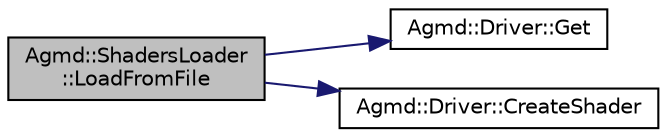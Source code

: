 digraph "Agmd::ShadersLoader::LoadFromFile"
{
  edge [fontname="Helvetica",fontsize="10",labelfontname="Helvetica",labelfontsize="10"];
  node [fontname="Helvetica",fontsize="10",shape=record];
  rankdir="LR";
  Node1 [label="Agmd::ShadersLoader\l::LoadFromFile",height=0.2,width=0.4,color="black", fillcolor="grey75", style="filled" fontcolor="black"];
  Node1 -> Node2 [color="midnightblue",fontsize="10",style="solid"];
  Node2 [label="Agmd::Driver::Get",height=0.2,width=0.4,color="black", fillcolor="white", style="filled",URL="$class_agmd_1_1_driver.html#aedf84a4d782cbaad6a5d5eb1fd17b682"];
  Node1 -> Node3 [color="midnightblue",fontsize="10",style="solid"];
  Node3 [label="Agmd::Driver::CreateShader",height=0.2,width=0.4,color="black", fillcolor="white", style="filled",URL="$class_agmd_1_1_driver.html#a8e8346a9341169d7486f8418a7671f67"];
}
